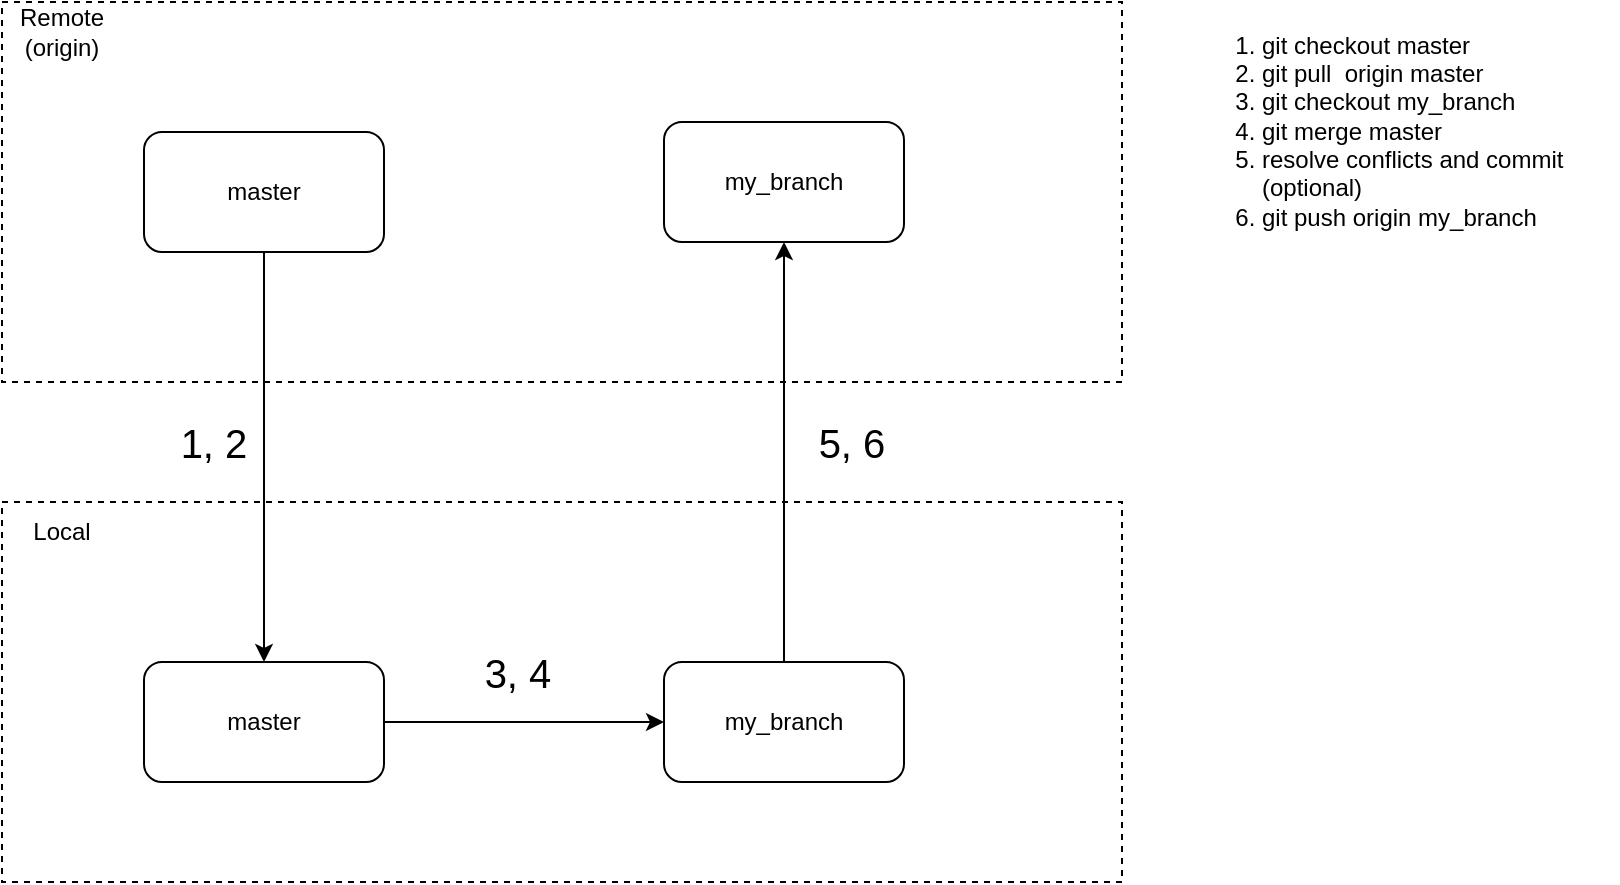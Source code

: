 <mxfile version="26.1.0">
  <diagram name="Page-1" id="jQzNHCHP7weWSz1zmWun">
    <mxGraphModel dx="1050" dy="530" grid="1" gridSize="10" guides="1" tooltips="1" connect="1" arrows="1" fold="1" page="1" pageScale="1" pageWidth="850" pageHeight="1100" math="0" shadow="0">
      <root>
        <mxCell id="0" />
        <mxCell id="1" parent="0" />
        <mxCell id="htVWsCmEMldjObqeJuxm-1" value="" style="rounded=0;whiteSpace=wrap;html=1;dashed=1;" parent="1" vertex="1">
          <mxGeometry x="22" y="70" width="560" height="190" as="geometry" />
        </mxCell>
        <mxCell id="htVWsCmEMldjObqeJuxm-2" value="" style="rounded=0;whiteSpace=wrap;html=1;dashed=1;" parent="1" vertex="1">
          <mxGeometry x="22" y="320" width="560" height="190" as="geometry" />
        </mxCell>
        <mxCell id="htVWsCmEMldjObqeJuxm-3" value="master" style="rounded=1;whiteSpace=wrap;html=1;" parent="1" vertex="1">
          <mxGeometry x="93" y="135" width="120" height="60" as="geometry" />
        </mxCell>
        <mxCell id="htVWsCmEMldjObqeJuxm-4" value="master" style="rounded=1;whiteSpace=wrap;html=1;" parent="1" vertex="1">
          <mxGeometry x="93" y="400" width="120" height="60" as="geometry" />
        </mxCell>
        <mxCell id="htVWsCmEMldjObqeJuxm-5" value="my_branch" style="rounded=1;whiteSpace=wrap;html=1;" parent="1" vertex="1">
          <mxGeometry x="353" y="400" width="120" height="60" as="geometry" />
        </mxCell>
        <mxCell id="htVWsCmEMldjObqeJuxm-6" value="my_branch" style="rounded=1;whiteSpace=wrap;html=1;" parent="1" vertex="1">
          <mxGeometry x="353" y="130" width="120" height="60" as="geometry" />
        </mxCell>
        <mxCell id="htVWsCmEMldjObqeJuxm-8" value="Remote (origin)" style="text;html=1;align=center;verticalAlign=middle;whiteSpace=wrap;rounded=0;" parent="1" vertex="1">
          <mxGeometry x="22" y="70" width="60" height="30" as="geometry" />
        </mxCell>
        <mxCell id="htVWsCmEMldjObqeJuxm-9" value="Local" style="text;html=1;align=center;verticalAlign=middle;whiteSpace=wrap;rounded=0;" parent="1" vertex="1">
          <mxGeometry x="22" y="320" width="60" height="30" as="geometry" />
        </mxCell>
        <mxCell id="htVWsCmEMldjObqeJuxm-10" value="" style="endArrow=classic;html=1;rounded=0;exitX=0.5;exitY=1;exitDx=0;exitDy=0;" parent="1" source="htVWsCmEMldjObqeJuxm-3" target="htVWsCmEMldjObqeJuxm-4" edge="1">
          <mxGeometry width="50" height="50" relative="1" as="geometry">
            <mxPoint x="303" y="300" as="sourcePoint" />
            <mxPoint x="353" y="250" as="targetPoint" />
          </mxGeometry>
        </mxCell>
        <mxCell id="htVWsCmEMldjObqeJuxm-11" value="&lt;font style=&quot;font-size: 20px;&quot;&gt;1, 2&lt;/font&gt;" style="text;html=1;align=center;verticalAlign=middle;whiteSpace=wrap;rounded=0;" parent="1" vertex="1">
          <mxGeometry x="108" y="270" width="40" height="40" as="geometry" />
        </mxCell>
        <mxCell id="htVWsCmEMldjObqeJuxm-12" value="" style="endArrow=classic;html=1;rounded=0;exitX=1;exitY=0.5;exitDx=0;exitDy=0;entryX=0;entryY=0.5;entryDx=0;entryDy=0;" parent="1" source="htVWsCmEMldjObqeJuxm-4" target="htVWsCmEMldjObqeJuxm-5" edge="1">
          <mxGeometry width="50" height="50" relative="1" as="geometry">
            <mxPoint x="387" y="300" as="sourcePoint" />
            <mxPoint x="437" y="250" as="targetPoint" />
          </mxGeometry>
        </mxCell>
        <mxCell id="htVWsCmEMldjObqeJuxm-13" value="&lt;font style=&quot;font-size: 20px;&quot;&gt;3, 4&lt;/font&gt;" style="text;html=1;align=center;verticalAlign=middle;whiteSpace=wrap;rounded=0;" parent="1" vertex="1">
          <mxGeometry x="250" y="390" width="60" height="30" as="geometry" />
        </mxCell>
        <mxCell id="htVWsCmEMldjObqeJuxm-16" value="&lt;ol&gt;&lt;li&gt;git checkout master&lt;/li&gt;&lt;li&gt;git pull&amp;nbsp; origin master&lt;/li&gt;&lt;li&gt;git checkout my_branch&lt;/li&gt;&lt;li&gt;git merge master&lt;/li&gt;&lt;li&gt;resolve conflicts and commit (optional)&lt;/li&gt;&lt;li&gt;git push origin my_branch&lt;/li&gt;&lt;/ol&gt;" style="text;strokeColor=none;fillColor=none;html=1;whiteSpace=wrap;verticalAlign=middle;overflow=hidden;" parent="1" vertex="1">
          <mxGeometry x="610" y="70" width="220" height="120" as="geometry" />
        </mxCell>
        <mxCell id="htVWsCmEMldjObqeJuxm-17" value="" style="endArrow=classic;html=1;rounded=0;exitX=0.5;exitY=0;exitDx=0;exitDy=0;entryX=0.5;entryY=1;entryDx=0;entryDy=0;" parent="1" source="htVWsCmEMldjObqeJuxm-5" target="htVWsCmEMldjObqeJuxm-6" edge="1">
          <mxGeometry width="50" height="50" relative="1" as="geometry">
            <mxPoint x="387" y="290" as="sourcePoint" />
            <mxPoint x="437" y="240" as="targetPoint" />
          </mxGeometry>
        </mxCell>
        <mxCell id="htVWsCmEMldjObqeJuxm-18" value="&lt;font style=&quot;font-size: 20px;&quot;&gt;5, 6&lt;/font&gt;" style="text;html=1;align=center;verticalAlign=middle;whiteSpace=wrap;rounded=0;" parent="1" vertex="1">
          <mxGeometry x="427" y="270" width="40" height="40" as="geometry" />
        </mxCell>
      </root>
    </mxGraphModel>
  </diagram>
</mxfile>
